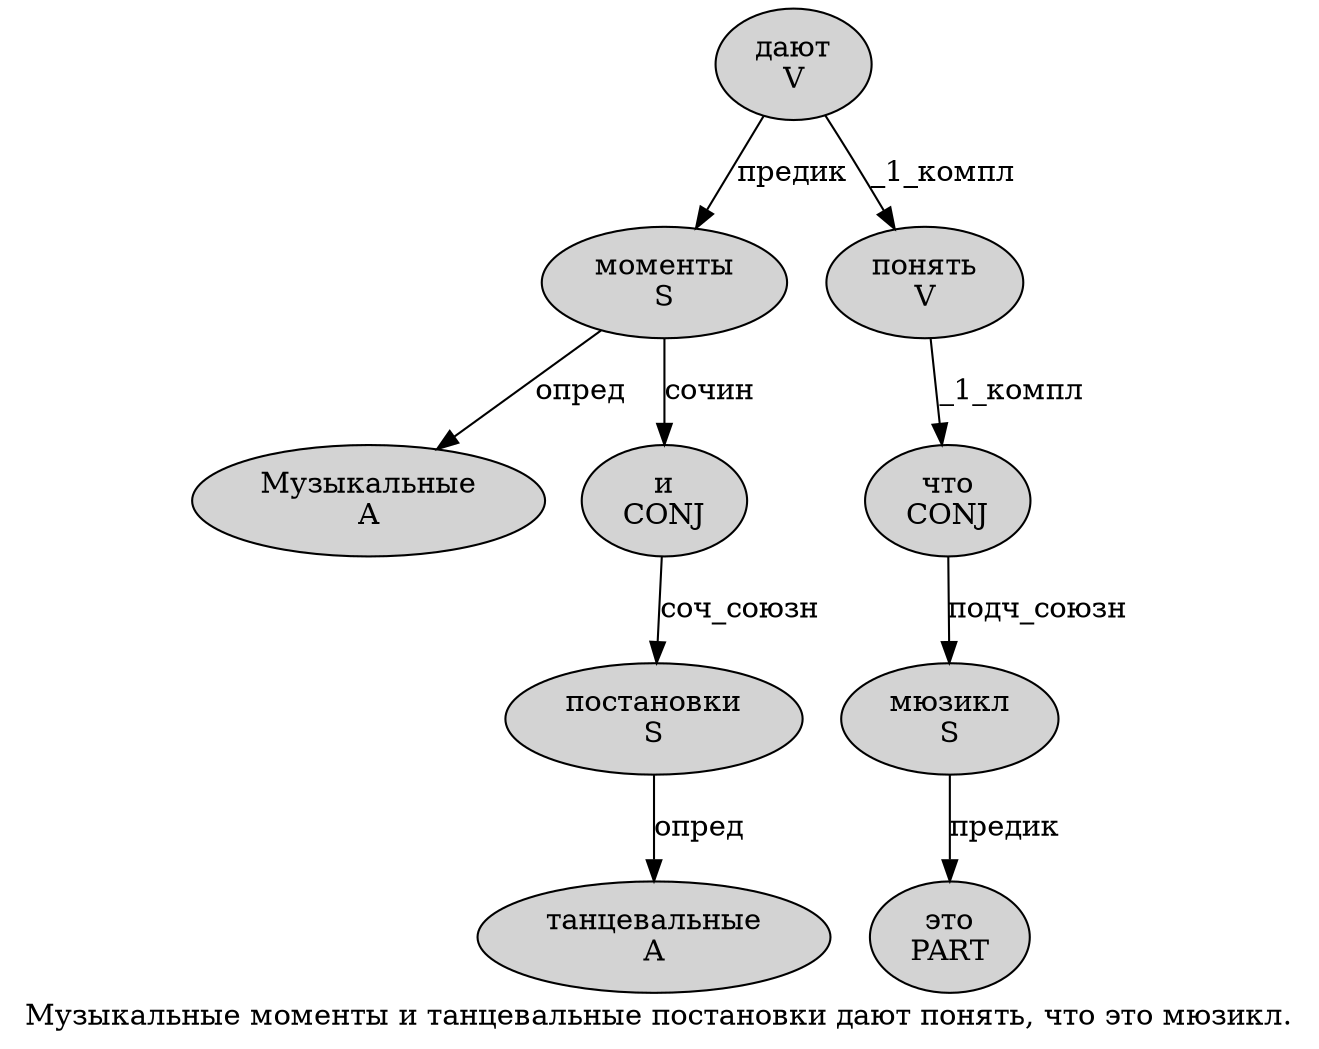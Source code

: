 digraph SENTENCE_2279 {
	graph [label="Музыкальные моменты и танцевальные постановки дают понять, что это мюзикл."]
	node [style=filled]
		0 [label="Музыкальные
A" color="" fillcolor=lightgray penwidth=1 shape=ellipse]
		1 [label="моменты
S" color="" fillcolor=lightgray penwidth=1 shape=ellipse]
		2 [label="и
CONJ" color="" fillcolor=lightgray penwidth=1 shape=ellipse]
		3 [label="танцевальные
A" color="" fillcolor=lightgray penwidth=1 shape=ellipse]
		4 [label="постановки
S" color="" fillcolor=lightgray penwidth=1 shape=ellipse]
		5 [label="дают
V" color="" fillcolor=lightgray penwidth=1 shape=ellipse]
		6 [label="понять
V" color="" fillcolor=lightgray penwidth=1 shape=ellipse]
		8 [label="что
CONJ" color="" fillcolor=lightgray penwidth=1 shape=ellipse]
		9 [label="это
PART" color="" fillcolor=lightgray penwidth=1 shape=ellipse]
		10 [label="мюзикл
S" color="" fillcolor=lightgray penwidth=1 shape=ellipse]
			4 -> 3 [label="опред"]
			8 -> 10 [label="подч_союзн"]
			1 -> 0 [label="опред"]
			1 -> 2 [label="сочин"]
			2 -> 4 [label="соч_союзн"]
			5 -> 1 [label="предик"]
			5 -> 6 [label="_1_компл"]
			6 -> 8 [label="_1_компл"]
			10 -> 9 [label="предик"]
}